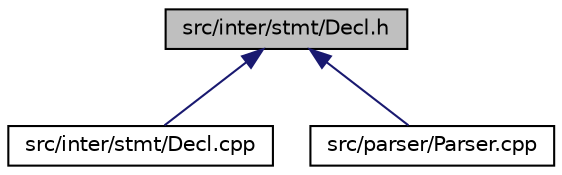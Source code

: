 digraph "src/inter/stmt/Decl.h"
{
  edge [fontname="Helvetica",fontsize="10",labelfontname="Helvetica",labelfontsize="10"];
  node [fontname="Helvetica",fontsize="10",shape=record];
  Node13 [label="src/inter/stmt/Decl.h",height=0.2,width=0.4,color="black", fillcolor="grey75", style="filled", fontcolor="black"];
  Node13 -> Node14 [dir="back",color="midnightblue",fontsize="10",style="solid"];
  Node14 [label="src/inter/stmt/Decl.cpp",height=0.2,width=0.4,color="black", fillcolor="white", style="filled",URL="$_decl_8cpp.html"];
  Node13 -> Node15 [dir="back",color="midnightblue",fontsize="10",style="solid"];
  Node15 [label="src/parser/Parser.cpp",height=0.2,width=0.4,color="black", fillcolor="white", style="filled",URL="$_parser_8cpp.html"];
}

